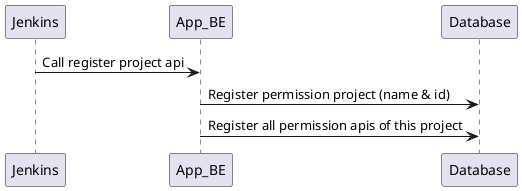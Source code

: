 @startuml
Jenkins -> App_BE: Call register project api

App_BE -> Database: Register permission project (name & id)
App_BE -> Database: Register all permission apis of this project
@enduml